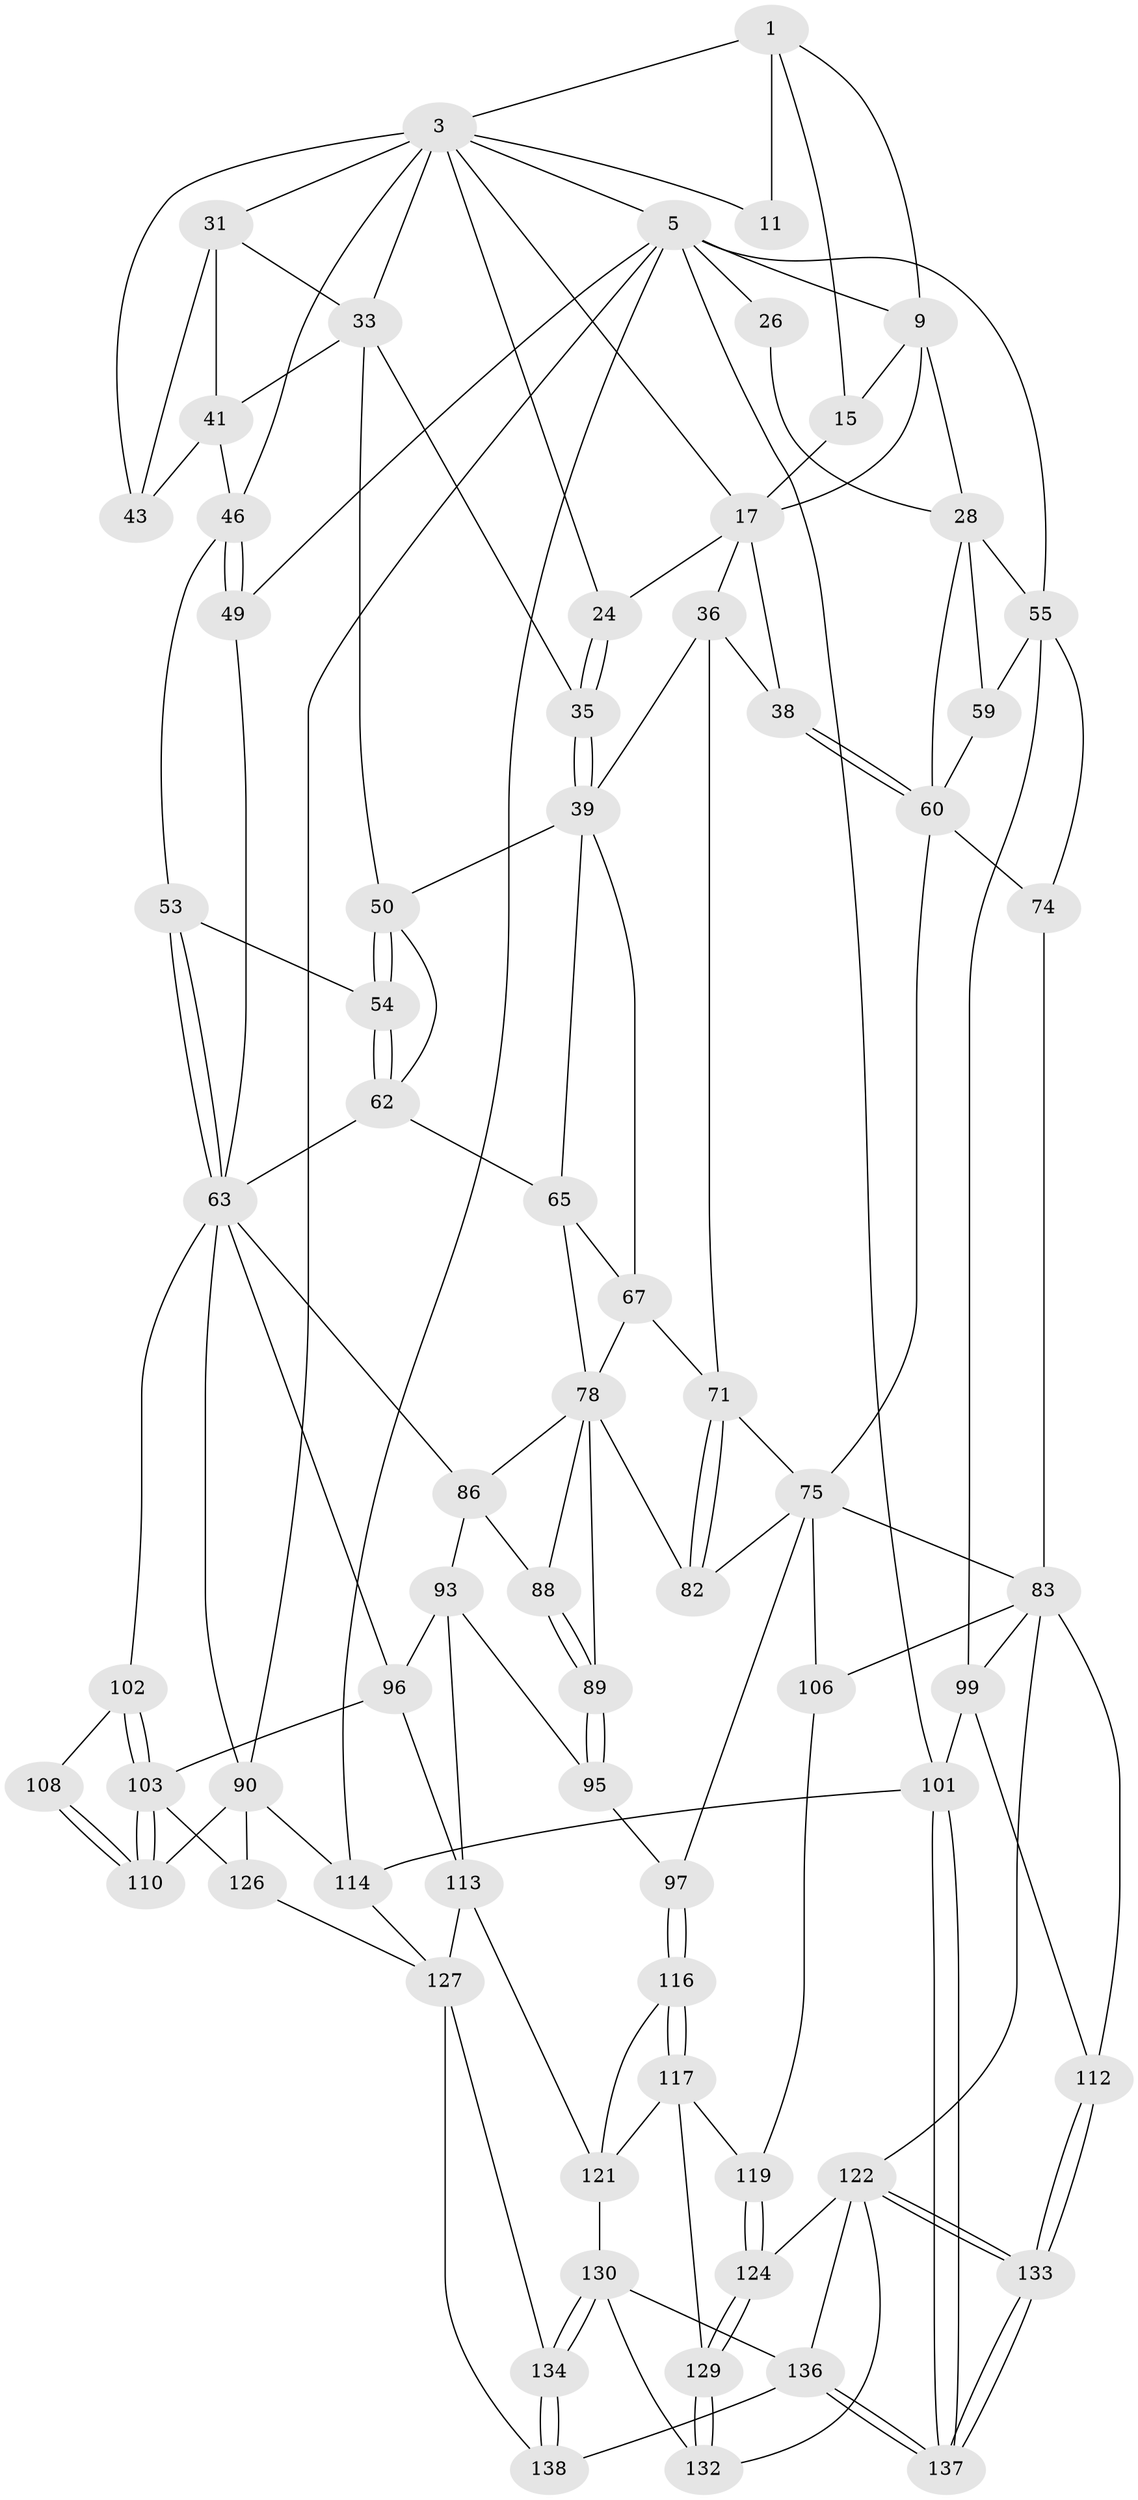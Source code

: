 // original degree distribution, {3: 0.02142857142857143, 4: 0.24285714285714285, 6: 0.24285714285714285, 5: 0.4928571428571429}
// Generated by graph-tools (version 1.1) at 2025/17/03/09/25 04:17:20]
// undirected, 70 vertices, 162 edges
graph export_dot {
graph [start="1"]
  node [color=gray90,style=filled];
  1 [pos="+0.4223881910077405+0",super="+2+8"];
  3 [pos="+0.7756281152865878+0",super="+13+4"];
  5 [pos="+1+0",super="+48+6"];
  9 [pos="+0.24136927105636796+0.11160103938014522",super="+16"];
  11 [pos="+0.482063851073443+3.715636080435419e-05"];
  15 [pos="+0.40651857003951153+0.10989712928320938"];
  17 [pos="+0.5125401126342239+0.1256195235338333",super="+18+22"];
  24 [pos="+0.5325093799926836+0.21063427802769108"];
  26 [pos="+0+0.10812133812322072"];
  28 [pos="+0.16545322455080458+0.30121508180601275",super="+29+58"];
  31 [pos="+0.9033482852751307+0.067771684046295",super="+32"];
  33 [pos="+0.6326033991633946+0.1542761265239727",super="+34"];
  35 [pos="+0.5799867595825385+0.31552625093580994"];
  36 [pos="+0.4515694678251371+0.3605640147372203",super="+37"];
  38 [pos="+0.3675814096882094+0.34251654995142455"];
  39 [pos="+0.5634300986333323+0.340290847187469",super="+52+40"];
  41 [pos="+0.7546913993228739+0.3005260228042842",super="+44"];
  43 [pos="+0.8506044354495671+0.28996769866129773"];
  46 [pos="+0.8973058956408219+0.36331587851850927",super="+47"];
  49 [pos="+0.9852821437168953+0.4451086791812164"];
  50 [pos="+0.7228104857080592+0.3600753852736777",super="+51"];
  53 [pos="+0.817273741091627+0.397641713329301"];
  54 [pos="+0.739253166796502+0.4127883924008861"];
  55 [pos="+0.010444242622349886+0.4045192269001214",super="+56"];
  59 [pos="+0.07478845246943233+0.44842923893508024"];
  60 [pos="+0.24103686391601287+0.4726286308157765",super="+61"];
  62 [pos="+0.733048612696452+0.4529151675724893",super="+64"];
  63 [pos="+0.8237246636254886+0.5073357966187646",super="+68"];
  65 [pos="+0.6625346343673872+0.47139899141187247",super="+66"];
  67 [pos="+0.500392617780056+0.3888233867422846",super="+70"];
  71 [pos="+0.450851090591922+0.548053616343392",super="+72"];
  74 [pos="+0.09924477939592317+0.5530976420365039"];
  75 [pos="+0.35523437223734633+0.5538329329980901",super="+76"];
  78 [pos="+0.5171839155906337+0.4973176951634137",super="+79+80"];
  82 [pos="+0.44642964215125963+0.575545831101601"];
  83 [pos="+0.16028035623017567+0.6340016249771488",super="+84+107"];
  86 [pos="+0.6094187945616053+0.5505070662450468",super="+87"];
  88 [pos="+0.5309911077925324+0.552788666479221"];
  89 [pos="+0.47933660848340626+0.6456241227565205"];
  90 [pos="+1+0.4907010669722655",super="+91+109"];
  93 [pos="+0.6129761118023559+0.6472407413097325",super="+94"];
  95 [pos="+0.4805283415174378+0.6501942190087371"];
  96 [pos="+0.7334769166668018+0.5858910578340528",super="+105"];
  97 [pos="+0.41595784004344305+0.7000928625855841"];
  99 [pos="+0+0.6664940392426582",super="+100"];
  101 [pos="+0+1"];
  102 [pos="+0.8515772387907125+0.6831647132265829"];
  103 [pos="+0.8369094956945493+0.7260139671385066",super="+104"];
  106 [pos="+0.33981004831056266+0.6912724402623612"];
  108 [pos="+0.9383355096293504+0.6508135373978218"];
  110 [pos="+1+0.8032845250385056"];
  112 [pos="+0.1063283090766294+0.7686833396867905"];
  113 [pos="+0.6034453657337528+0.6851511056842724",super="+120"];
  114 [pos="+1+1"];
  116 [pos="+0.4251059883884+0.7388013727353695"];
  117 [pos="+0.36608395968934354+0.8160191341948582",super="+118"];
  119 [pos="+0.31565155267599687+0.7568784982045583"];
  121 [pos="+0.4549925776899321+0.7802965216226386",super="+125"];
  122 [pos="+0.1646146363923577+0.7814683381475638",super="+123"];
  124 [pos="+0.23093982649403594+0.8079289344537053"];
  126 [pos="+0.7791991419497374+0.802870830667833"];
  127 [pos="+0.7017922624581727+0.9611470361244199",super="+140+128"];
  129 [pos="+0.3272740411491856+0.8727047972154373"];
  130 [pos="+0.4451612757336461+0.9041879905102618",super="+131"];
  132 [pos="+0.3358265879047815+0.909036579536272"];
  133 [pos="+0.04630938453551622+1"];
  134 [pos="+0.4854344161809459+0.910344780894041"];
  136 [pos="+0.15188563338272643+1",super="+139"];
  137 [pos="+0+1"];
  138 [pos="+0.5116660037969417+1"];
  1 -- 3;
  1 -- 11 [weight=2];
  1 -- 9;
  1 -- 15;
  3 -- 17;
  3 -- 33;
  3 -- 24;
  3 -- 11;
  3 -- 5;
  3 -- 43;
  3 -- 46;
  3 -- 31;
  5 -- 114;
  5 -- 49;
  5 -- 90;
  5 -- 101;
  5 -- 55;
  5 -- 9;
  5 -- 26 [weight=2];
  9 -- 28;
  9 -- 15;
  9 -- 17;
  15 -- 17;
  17 -- 38;
  17 -- 24;
  17 -- 36;
  24 -- 35;
  24 -- 35;
  26 -- 28;
  28 -- 55;
  28 -- 59;
  28 -- 60;
  31 -- 43;
  31 -- 33;
  31 -- 41;
  33 -- 50;
  33 -- 35;
  33 -- 41;
  35 -- 39;
  35 -- 39;
  36 -- 38;
  36 -- 39;
  36 -- 71;
  38 -- 60;
  38 -- 60;
  39 -- 65;
  39 -- 67;
  39 -- 50;
  41 -- 43;
  41 -- 46;
  46 -- 49;
  46 -- 49;
  46 -- 53;
  49 -- 63;
  50 -- 54;
  50 -- 54;
  50 -- 62;
  53 -- 54;
  53 -- 63;
  53 -- 63;
  54 -- 62;
  54 -- 62;
  55 -- 59;
  55 -- 99;
  55 -- 74;
  59 -- 60;
  60 -- 74;
  60 -- 75;
  62 -- 65;
  62 -- 63;
  63 -- 96;
  63 -- 86;
  63 -- 102;
  63 -- 90;
  65 -- 67;
  65 -- 78;
  67 -- 78;
  67 -- 71;
  71 -- 82;
  71 -- 82;
  71 -- 75;
  74 -- 83;
  75 -- 82;
  75 -- 97;
  75 -- 83;
  75 -- 106;
  78 -- 86;
  78 -- 88;
  78 -- 89;
  78 -- 82;
  83 -- 99;
  83 -- 112;
  83 -- 106;
  83 -- 122;
  86 -- 88;
  86 -- 93;
  88 -- 89;
  88 -- 89;
  89 -- 95;
  89 -- 95;
  90 -- 110;
  90 -- 126;
  90 -- 114;
  93 -- 96;
  93 -- 113;
  93 -- 95;
  95 -- 97;
  96 -- 113;
  96 -- 103;
  97 -- 116;
  97 -- 116;
  99 -- 112;
  99 -- 101;
  101 -- 137;
  101 -- 137;
  101 -- 114;
  102 -- 103;
  102 -- 103;
  102 -- 108;
  103 -- 110;
  103 -- 110;
  103 -- 126;
  106 -- 119;
  108 -- 110;
  108 -- 110;
  112 -- 133;
  112 -- 133;
  113 -- 121;
  113 -- 127;
  114 -- 127;
  116 -- 117;
  116 -- 117;
  116 -- 121;
  117 -- 121;
  117 -- 129;
  117 -- 119;
  119 -- 124;
  119 -- 124;
  121 -- 130;
  122 -- 133;
  122 -- 133;
  122 -- 136;
  122 -- 124;
  122 -- 132;
  124 -- 129;
  124 -- 129;
  126 -- 127;
  127 -- 138;
  127 -- 134;
  129 -- 132;
  129 -- 132;
  130 -- 134;
  130 -- 134;
  130 -- 136;
  130 -- 132;
  133 -- 137;
  133 -- 137;
  134 -- 138;
  134 -- 138;
  136 -- 137;
  136 -- 137;
  136 -- 138;
}
